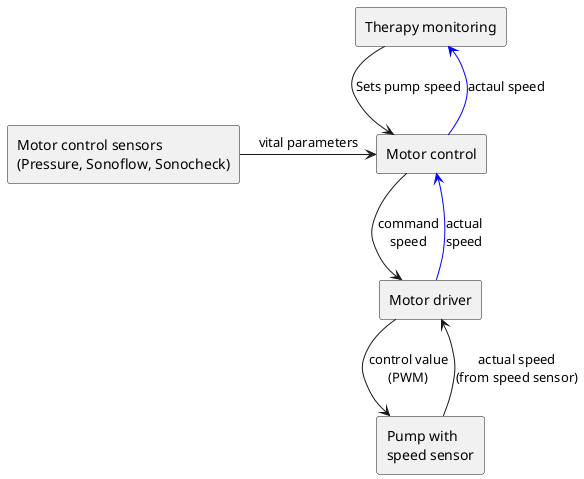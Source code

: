 ![](../rendered/EU.svg)
<!--
@startuml
  rectangle "Therapy monitoring" as hmi
  rectangle "Motor control sensors \n(Pressure, Sonoflow, Sonocheck)" as sensors
  rectangle "Motor control" as motorcontrol
  rectangle "Motor driver" as motordriver
  rectangle "Pump with\nspeed sensor" as motor

  hmi -down-> motorcontrol: "Sets pump speed"
  motorcontrol -[#blue]up-> hmi: "actaul speed"
  sensors -> motorcontrol: "vital parameters"
  motorcontrol -> motordriver: "command\nspeed"
  motordriver -[#blue]up-> motorcontrol: "actual\nspeed"
  motordriver -> motor: "control value\n(PWM)"
  motor -up-> motordriver: "actual speed\n(from speed sensor)"
@enduml -->
